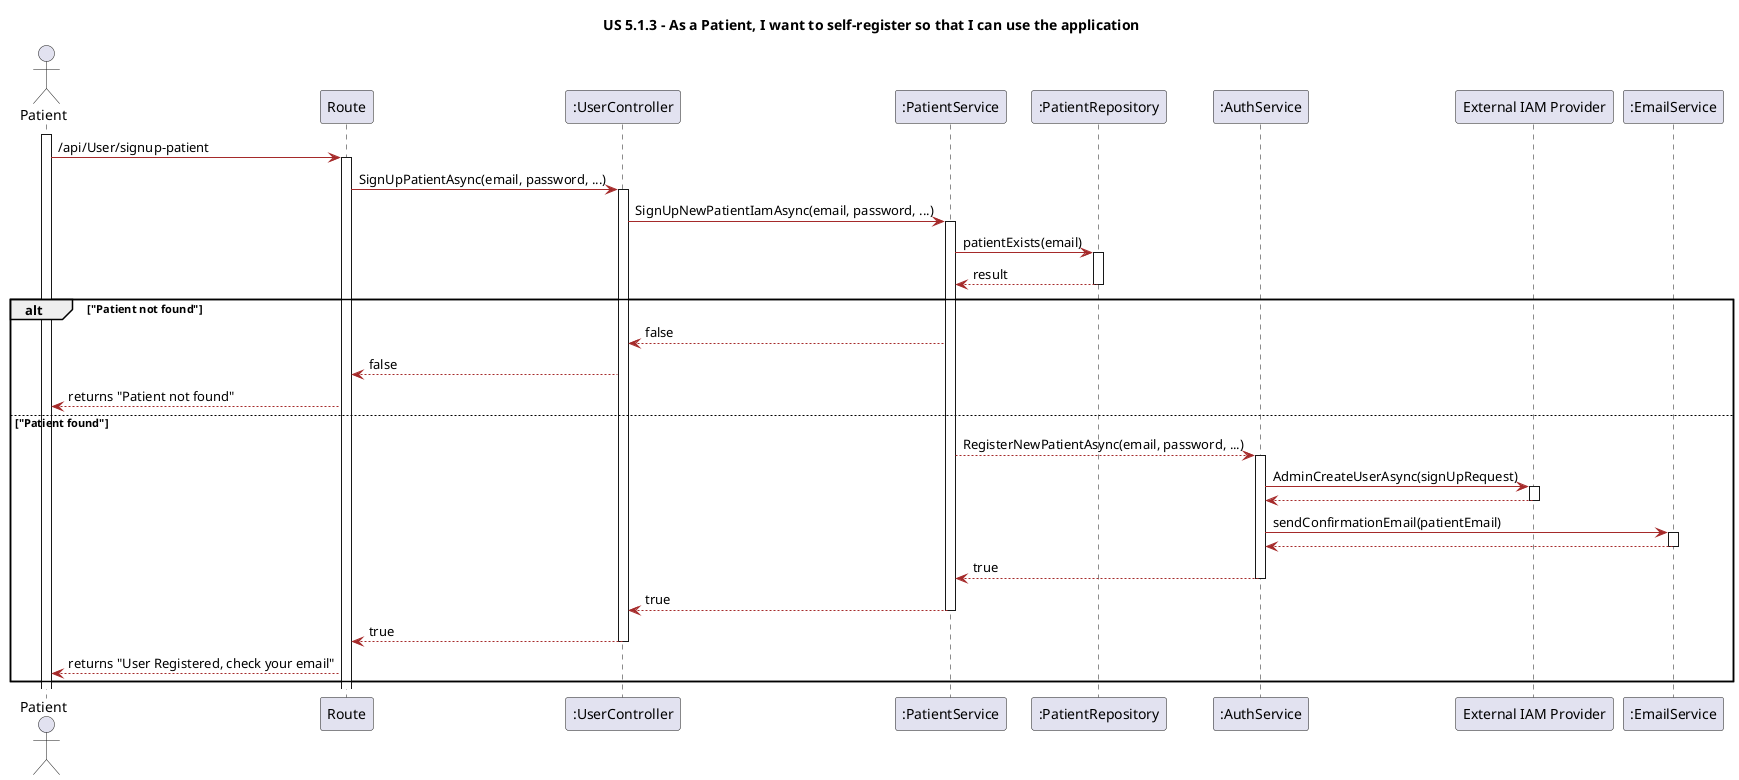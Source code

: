 @startuml


title US 5.1.3 - As a Patient, I want to self-register so that I can use the application

skinparam classAttributeIconSize 0

skinparam class {
    LifeLineBorderColor DodgerBlue
    LifeLineBackgroundColor APPLICATION
    BackgroundColor LemonChiffon
    ArrowColor Brown
    BorderColor SaddleBrown
}

skinparam packageStyle rectangle

skinparam card {
    LifeLineBorderColor DodgerBlue
    LifeLineBackgroundColor APPLICATION
    BackgroundColor LemonChiffon
    ArrowColor Brown
    BorderColor SaddleBrown
}

actor "Patient" as P

participant "Route" as Route
participant ":UserController" as UC
participant ":PatientService" as PS
participant ":PatientRepository" as PR
participant ":AuthService" as AS
participant "External IAM Provider" as IAM
participant ":EmailService" as ES

activate P

P -> Route: /api/User/signup-patient

activate Route

Route -> UC: SignUpPatientAsync(email, password, ...)

activate UC

UC -> PS: SignUpNewPatientIamAsync(email, password, ...)

activate PS

PS -> PR: patientExists(email)

activate PR

PR --> PS: result

deactivate PR

alt "Patient not found"

    PS --> UC: false

    UC --> Route: false

    Route --> P: returns "Patient not found"

else "Patient found"

    PS --> AS: RegisterNewPatientAsync(email, password, ...)

    activate AS

    AS -> IAM: AdminCreateUserAsync(signUpRequest)

    activate IAM

    IAM --> AS:

    deactivate IAM

    AS -> ES: sendConfirmationEmail(patientEmail)

    activate ES

    ES --> AS: 

    deactivate ES

    AS --> PS: true

    deactivate AS

    PS --> UC: true

    deactivate PS

    UC --> Route: true

    deactivate UC

    Route --> P: returns "User Registered, check your email"

end















@enduml